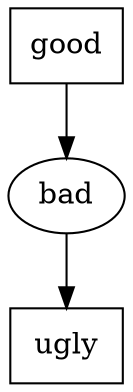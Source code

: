 digraph G {

    good [
    shape = "box"
    URL = "https://github.com/guy4261/polkadot/blob/main/examples/good_bad_ugly/good_bad_ugly.txt#L1"
    expected = "Good (found in place)"
    ]

    bad [
    shape = "ellipse"
    URL = "https://github.com/guy4261/polkadot/blob/main/examples/good_bad_ugly/good_bad_ugly.txt#L3"
    expected = "Bad is something you can't find in its expected place."
    ]

    ugly [
    shape = "box"
    URL = "https://github.com/guy4261/polkadot/blob/main/examples/good_bad_ugly/good_bad_ugly.txt#L6"
    expected = "Ugly is found, but not where you expected it to be."
    ]

    good -> bad -> ugly
}

